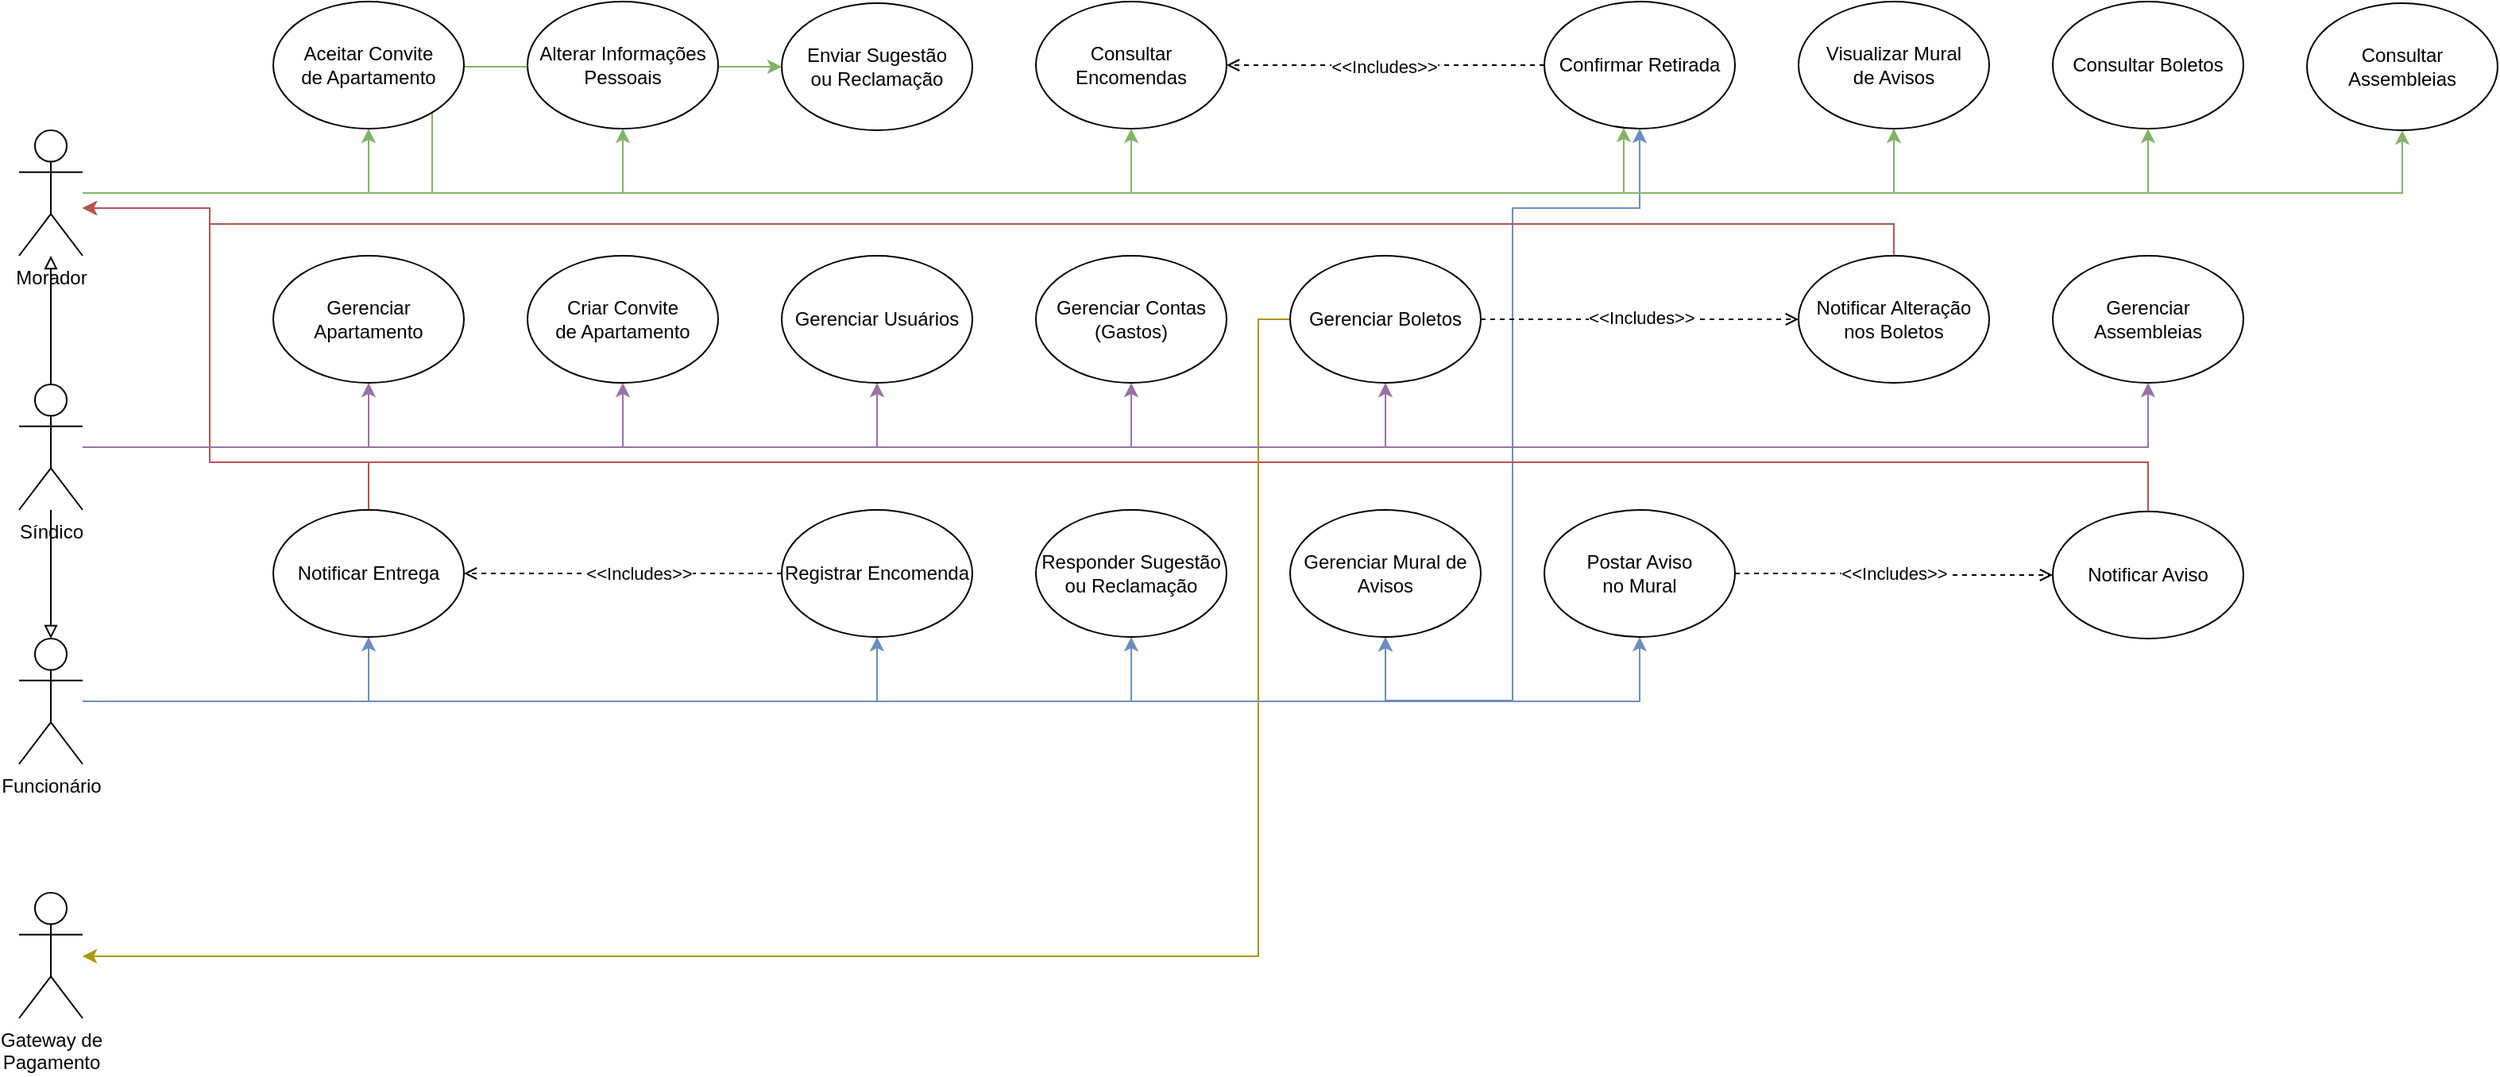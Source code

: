 <mxfile version="27.0.9">
  <diagram name="Page-1" id="zuLVGnt89NWVNDSCUZC6">
    <mxGraphModel dx="1026" dy="498" grid="1" gridSize="10" guides="1" tooltips="1" connect="1" arrows="1" fold="1" page="1" pageScale="1" pageWidth="1480" pageHeight="600" math="0" shadow="0">
      <root>
        <mxCell id="0" />
        <mxCell id="1" parent="0" />
        <mxCell id="qTvGbwnXBtMHC5gpHW07-14" style="edgeStyle=orthogonalEdgeStyle;rounded=0;orthogonalLoop=1;jettySize=auto;html=1;fillColor=#d5e8d4;strokeColor=#82b366;" parent="1" source="rDHHi_TD0cqusaaZg70z-161" target="ep7QZUt-c71aHGu1WVSc-7" edge="1">
          <mxGeometry relative="1" as="geometry" />
        </mxCell>
        <mxCell id="qTvGbwnXBtMHC5gpHW07-18" style="edgeStyle=orthogonalEdgeStyle;rounded=0;orthogonalLoop=1;jettySize=auto;html=1;fillColor=#d5e8d4;strokeColor=#82b366;" parent="1" source="rDHHi_TD0cqusaaZg70z-161" target="PcseFAsvbBpZ7DcTTn1L-3" edge="1">
          <mxGeometry relative="1" as="geometry" />
        </mxCell>
        <mxCell id="qTvGbwnXBtMHC5gpHW07-19" style="edgeStyle=orthogonalEdgeStyle;rounded=0;orthogonalLoop=1;jettySize=auto;html=1;fillColor=#d5e8d4;strokeColor=#82b366;" parent="1" source="rDHHi_TD0cqusaaZg70z-161" target="rDHHi_TD0cqusaaZg70z-257" edge="1">
          <mxGeometry relative="1" as="geometry" />
        </mxCell>
        <mxCell id="qTvGbwnXBtMHC5gpHW07-31" style="edgeStyle=orthogonalEdgeStyle;rounded=0;orthogonalLoop=1;jettySize=auto;html=1;fillColor=#d5e8d4;strokeColor=#82b366;" parent="1" source="rDHHi_TD0cqusaaZg70z-161" target="rDHHi_TD0cqusaaZg70z-227" edge="1">
          <mxGeometry relative="1" as="geometry" />
        </mxCell>
        <mxCell id="qTvGbwnXBtMHC5gpHW07-32" style="edgeStyle=orthogonalEdgeStyle;rounded=0;orthogonalLoop=1;jettySize=auto;html=1;fillColor=#d5e8d4;strokeColor=#82b366;" parent="1" source="rDHHi_TD0cqusaaZg70z-161" target="rDHHi_TD0cqusaaZg70z-232" edge="1">
          <mxGeometry relative="1" as="geometry">
            <Array as="points">
              <mxPoint x="1050" y="160" />
            </Array>
          </mxGeometry>
        </mxCell>
        <mxCell id="qTvGbwnXBtMHC5gpHW07-38" style="edgeStyle=orthogonalEdgeStyle;rounded=0;orthogonalLoop=1;jettySize=auto;html=1;fillColor=#d5e8d4;strokeColor=#82b366;" parent="1" source="rDHHi_TD0cqusaaZg70z-161" target="qTvGbwnXBtMHC5gpHW07-37" edge="1">
          <mxGeometry relative="1" as="geometry" />
        </mxCell>
        <mxCell id="rDHHi_TD0cqusaaZg70z-161" value="Morador" style="shape=umlActor;verticalLabelPosition=bottom;verticalAlign=top;html=1;outlineConnect=0;" parent="1" vertex="1">
          <mxGeometry x="40" y="121" width="40" height="79" as="geometry" />
        </mxCell>
        <mxCell id="rDHHi_TD0cqusaaZg70z-172" style="edgeStyle=orthogonalEdgeStyle;rounded=0;orthogonalLoop=1;jettySize=auto;html=1;endArrow=block;endFill=0;" parent="1" source="rDHHi_TD0cqusaaZg70z-162" target="rDHHi_TD0cqusaaZg70z-161" edge="1">
          <mxGeometry relative="1" as="geometry" />
        </mxCell>
        <mxCell id="qTvGbwnXBtMHC5gpHW07-15" style="edgeStyle=orthogonalEdgeStyle;rounded=0;orthogonalLoop=1;jettySize=auto;html=1;fillColor=#e1d5e7;strokeColor=#9673a6;" parent="1" source="rDHHi_TD0cqusaaZg70z-162" target="ep7QZUt-c71aHGu1WVSc-6" edge="1">
          <mxGeometry relative="1" as="geometry" />
        </mxCell>
        <mxCell id="qTvGbwnXBtMHC5gpHW07-20" style="edgeStyle=orthogonalEdgeStyle;rounded=0;orthogonalLoop=1;jettySize=auto;html=1;fillColor=#e1d5e7;strokeColor=#9673a6;" parent="1" source="rDHHi_TD0cqusaaZg70z-162" target="ep7QZUt-c71aHGu1WVSc-8" edge="1">
          <mxGeometry relative="1" as="geometry" />
        </mxCell>
        <mxCell id="qTvGbwnXBtMHC5gpHW07-21" style="edgeStyle=orthogonalEdgeStyle;rounded=0;orthogonalLoop=1;jettySize=auto;html=1;fillColor=#e1d5e7;strokeColor=#9673a6;" parent="1" source="rDHHi_TD0cqusaaZg70z-162" target="PcseFAsvbBpZ7DcTTn1L-2" edge="1">
          <mxGeometry relative="1" as="geometry" />
        </mxCell>
        <mxCell id="qTvGbwnXBtMHC5gpHW07-27" style="edgeStyle=orthogonalEdgeStyle;rounded=0;orthogonalLoop=1;jettySize=auto;html=1;fillColor=#e1d5e7;strokeColor=#9673a6;" parent="1" source="rDHHi_TD0cqusaaZg70z-162" target="qTvGbwnXBtMHC5gpHW07-26" edge="1">
          <mxGeometry relative="1" as="geometry" />
        </mxCell>
        <mxCell id="Tun0cHKZSHRLmtS34HvF-5" style="edgeStyle=orthogonalEdgeStyle;rounded=0;orthogonalLoop=1;jettySize=auto;html=1;fillColor=#6a00ff;strokeColor=light-dark(#9673A6,#9577A3);" parent="1" source="rDHHi_TD0cqusaaZg70z-162" target="Tun0cHKZSHRLmtS34HvF-1" edge="1">
          <mxGeometry relative="1" as="geometry" />
        </mxCell>
        <mxCell id="rDHHi_TD0cqusaaZg70z-162" value="Sí&lt;span style=&quot;background-color: transparent; color: light-dark(rgb(0, 0, 0), rgb(255, 255, 255));&quot;&gt;ndico&lt;/span&gt;" style="shape=umlActor;verticalLabelPosition=bottom;verticalAlign=top;html=1;outlineConnect=0;" parent="1" vertex="1">
          <mxGeometry x="40" y="281" width="40" height="79" as="geometry" />
        </mxCell>
        <mxCell id="qTvGbwnXBtMHC5gpHW07-16" style="edgeStyle=orthogonalEdgeStyle;rounded=0;orthogonalLoop=1;jettySize=auto;html=1;fillColor=#dae8fc;strokeColor=#6c8ebf;" parent="1" source="rDHHi_TD0cqusaaZg70z-216" target="rDHHi_TD0cqusaaZg70z-258" edge="1">
          <mxGeometry relative="1" as="geometry" />
        </mxCell>
        <mxCell id="qTvGbwnXBtMHC5gpHW07-23" style="edgeStyle=orthogonalEdgeStyle;rounded=0;orthogonalLoop=1;jettySize=auto;html=1;fillColor=#dae8fc;strokeColor=#6c8ebf;" parent="1" source="rDHHi_TD0cqusaaZg70z-216" target="rDHHi_TD0cqusaaZg70z-229" edge="1">
          <mxGeometry relative="1" as="geometry" />
        </mxCell>
        <mxCell id="qTvGbwnXBtMHC5gpHW07-24" style="edgeStyle=orthogonalEdgeStyle;rounded=0;orthogonalLoop=1;jettySize=auto;html=1;fillColor=#dae8fc;strokeColor=#6c8ebf;" parent="1" source="rDHHi_TD0cqusaaZg70z-216" target="rDHHi_TD0cqusaaZg70z-228" edge="1">
          <mxGeometry relative="1" as="geometry" />
        </mxCell>
        <mxCell id="qTvGbwnXBtMHC5gpHW07-34" style="edgeStyle=orthogonalEdgeStyle;rounded=0;orthogonalLoop=1;jettySize=auto;html=1;fillColor=#dae8fc;strokeColor=#6c8ebf;" parent="1" source="qTvGbwnXBtMHC5gpHW07-35" target="rDHHi_TD0cqusaaZg70z-232" edge="1">
          <mxGeometry relative="1" as="geometry">
            <Array as="points">
              <mxPoint x="900" y="480" />
              <mxPoint x="980" y="480" />
              <mxPoint x="980" y="170" />
              <mxPoint x="1060" y="170" />
            </Array>
          </mxGeometry>
        </mxCell>
        <mxCell id="qTvGbwnXBtMHC5gpHW07-36" style="edgeStyle=orthogonalEdgeStyle;rounded=0;orthogonalLoop=1;jettySize=auto;html=1;fillColor=#dae8fc;strokeColor=#6c8ebf;" parent="1" source="rDHHi_TD0cqusaaZg70z-216" target="qTvGbwnXBtMHC5gpHW07-35" edge="1">
          <mxGeometry relative="1" as="geometry" />
        </mxCell>
        <mxCell id="qTvGbwnXBtMHC5gpHW07-48" style="edgeStyle=orthogonalEdgeStyle;rounded=0;orthogonalLoop=1;jettySize=auto;html=1;fillColor=#dae8fc;strokeColor=#6c8ebf;" parent="1" source="rDHHi_TD0cqusaaZg70z-216" target="qTvGbwnXBtMHC5gpHW07-47" edge="1">
          <mxGeometry relative="1" as="geometry" />
        </mxCell>
        <mxCell id="rDHHi_TD0cqusaaZg70z-216" value="Funcionário" style="shape=umlActor;verticalLabelPosition=bottom;verticalAlign=top;html=1;outlineConnect=0;" parent="1" vertex="1">
          <mxGeometry x="40" y="441" width="40" height="79" as="geometry" />
        </mxCell>
        <mxCell id="rDHHi_TD0cqusaaZg70z-257" value="Enviar Sugestão&lt;div&gt;ou Reclamação&lt;/div&gt;" style="ellipse;whiteSpace=wrap;html=1;" parent="1" vertex="1">
          <mxGeometry x="520" y="41" width="120" height="80" as="geometry" />
        </mxCell>
        <mxCell id="rDHHi_TD0cqusaaZg70z-258" value="Responder Sugestão ou Reclamação" style="ellipse;whiteSpace=wrap;html=1;" parent="1" vertex="1">
          <mxGeometry x="680" y="360" width="120" height="80" as="geometry" />
        </mxCell>
        <mxCell id="PcseFAsvbBpZ7DcTTn1L-3" value="Alterar Informações Pessoais" style="ellipse;whiteSpace=wrap;html=1;" parent="1" vertex="1">
          <mxGeometry x="360" y="40" width="120" height="80" as="geometry" />
        </mxCell>
        <mxCell id="PcseFAsvbBpZ7DcTTn1L-2" value="Gerenciar Usuários" style="ellipse;whiteSpace=wrap;html=1;" parent="1" vertex="1">
          <mxGeometry x="520" y="200" width="120" height="80" as="geometry" />
        </mxCell>
        <mxCell id="ep7QZUt-c71aHGu1WVSc-6" value="Gerenciar Apartamento" style="ellipse;whiteSpace=wrap;html=1;" parent="1" vertex="1">
          <mxGeometry x="200" y="200" width="120" height="80" as="geometry" />
        </mxCell>
        <mxCell id="ep7QZUt-c71aHGu1WVSc-7" value="Aceitar Convite&lt;div&gt;de Apartamento&lt;/div&gt;" style="ellipse;whiteSpace=wrap;html=1;" parent="1" vertex="1">
          <mxGeometry x="200" y="40" width="120" height="80" as="geometry" />
        </mxCell>
        <mxCell id="ep7QZUt-c71aHGu1WVSc-8" value="Criar Convite&lt;div&gt;de Apartamento&lt;/div&gt;" style="ellipse;whiteSpace=wrap;html=1;" parent="1" vertex="1">
          <mxGeometry x="360" y="200" width="120" height="80" as="geometry" />
        </mxCell>
        <mxCell id="qTvGbwnXBtMHC5gpHW07-17" style="edgeStyle=orthogonalEdgeStyle;rounded=0;orthogonalLoop=1;jettySize=auto;html=1;endArrow=block;endFill=0;" parent="1" source="rDHHi_TD0cqusaaZg70z-162" target="rDHHi_TD0cqusaaZg70z-216" edge="1">
          <mxGeometry relative="1" as="geometry">
            <mxPoint x="70" y="260" as="sourcePoint" />
            <mxPoint x="70" y="210" as="targetPoint" />
            <Array as="points" />
          </mxGeometry>
        </mxCell>
        <mxCell id="rDHHi_TD0cqusaaZg70z-227" value="Consultar Encomendas" style="ellipse;whiteSpace=wrap;html=1;" parent="1" vertex="1">
          <mxGeometry x="680" y="40" width="120" height="80" as="geometry" />
        </mxCell>
        <mxCell id="rDHHi_TD0cqusaaZg70z-233" style="edgeStyle=orthogonalEdgeStyle;rounded=0;orthogonalLoop=1;jettySize=auto;html=1;endArrow=open;endFill=0;dashed=1;" parent="1" source="rDHHi_TD0cqusaaZg70z-232" target="rDHHi_TD0cqusaaZg70z-227" edge="1">
          <mxGeometry relative="1" as="geometry">
            <Array as="points">
              <mxPoint x="750" y="80" />
              <mxPoint x="750" y="80" />
            </Array>
          </mxGeometry>
        </mxCell>
        <mxCell id="rDHHi_TD0cqusaaZg70z-234" value="&amp;lt;&amp;lt;Includes&amp;gt;&amp;gt;" style="edgeLabel;html=1;align=center;verticalAlign=middle;resizable=0;points=[];" parent="rDHHi_TD0cqusaaZg70z-233" vertex="1" connectable="0">
          <mxGeometry x="0.01" y="1" relative="1" as="geometry">
            <mxPoint as="offset" />
          </mxGeometry>
        </mxCell>
        <mxCell id="rDHHi_TD0cqusaaZg70z-232" value="Confirmar Retirada" style="ellipse;whiteSpace=wrap;html=1;" parent="1" vertex="1">
          <mxGeometry x="1000" y="40" width="120" height="80" as="geometry" />
        </mxCell>
        <mxCell id="rDHHi_TD0cqusaaZg70z-228" value="Registrar Encomenda" style="ellipse;whiteSpace=wrap;html=1;" parent="1" vertex="1">
          <mxGeometry x="520" y="360" width="120" height="80" as="geometry" />
        </mxCell>
        <mxCell id="rDHHi_TD0cqusaaZg70z-230" style="edgeStyle=orthogonalEdgeStyle;rounded=0;orthogonalLoop=1;jettySize=auto;html=1;endArrow=open;endFill=0;dashed=1;" parent="1" source="rDHHi_TD0cqusaaZg70z-228" target="rDHHi_TD0cqusaaZg70z-229" edge="1">
          <mxGeometry relative="1" as="geometry">
            <mxPoint x="210" y="1030" as="targetPoint" />
          </mxGeometry>
        </mxCell>
        <mxCell id="rDHHi_TD0cqusaaZg70z-231" value="&amp;lt;&amp;lt;Includes&amp;gt;&amp;gt;" style="edgeLabel;html=1;align=center;verticalAlign=middle;resizable=0;points=[];" parent="rDHHi_TD0cqusaaZg70z-230" vertex="1" connectable="0">
          <mxGeometry x="-0.194" y="-1" relative="1" as="geometry">
            <mxPoint x="-10" y="1" as="offset" />
          </mxGeometry>
        </mxCell>
        <mxCell id="qTvGbwnXBtMHC5gpHW07-25" style="edgeStyle=orthogonalEdgeStyle;rounded=0;orthogonalLoop=1;jettySize=auto;html=1;fillColor=#f8cecc;strokeColor=#b85450;" parent="1" source="rDHHi_TD0cqusaaZg70z-229" target="rDHHi_TD0cqusaaZg70z-161" edge="1">
          <mxGeometry relative="1" as="geometry">
            <Array as="points">
              <mxPoint x="260" y="330" />
              <mxPoint x="160" y="330" />
              <mxPoint x="160" y="170" />
            </Array>
          </mxGeometry>
        </mxCell>
        <mxCell id="rDHHi_TD0cqusaaZg70z-229" value="Notificar Entrega" style="ellipse;whiteSpace=wrap;html=1;" parent="1" vertex="1">
          <mxGeometry x="200" y="360" width="120" height="80" as="geometry" />
        </mxCell>
        <mxCell id="qTvGbwnXBtMHC5gpHW07-26" value="Gerenciar Contas (Gastos)" style="ellipse;whiteSpace=wrap;html=1;" parent="1" vertex="1">
          <mxGeometry x="680" y="200" width="120" height="80" as="geometry" />
        </mxCell>
        <mxCell id="qTvGbwnXBtMHC5gpHW07-37" value="Visualizar Mural&lt;div&gt;de Avisos&lt;/div&gt;" style="ellipse;whiteSpace=wrap;html=1;" parent="1" vertex="1">
          <mxGeometry x="1160" y="40" width="120" height="80" as="geometry" />
        </mxCell>
        <mxCell id="qTvGbwnXBtMHC5gpHW07-45" style="edgeStyle=orthogonalEdgeStyle;rounded=0;orthogonalLoop=1;jettySize=auto;html=1;fillColor=#f8cecc;strokeColor=#b85450;" parent="1" source="qTvGbwnXBtMHC5gpHW07-40" target="rDHHi_TD0cqusaaZg70z-161" edge="1">
          <mxGeometry relative="1" as="geometry">
            <Array as="points">
              <mxPoint x="1380" y="330" />
              <mxPoint x="160" y="330" />
              <mxPoint x="160" y="170" />
            </Array>
          </mxGeometry>
        </mxCell>
        <mxCell id="qTvGbwnXBtMHC5gpHW07-40" value="Notificar Aviso" style="ellipse;whiteSpace=wrap;html=1;" parent="1" vertex="1">
          <mxGeometry x="1320" y="361" width="120" height="80" as="geometry" />
        </mxCell>
        <mxCell id="qTvGbwnXBtMHC5gpHW07-44" value="" style="edgeStyle=orthogonalEdgeStyle;rounded=0;orthogonalLoop=1;jettySize=auto;html=1;fillColor=#dae8fc;strokeColor=#6c8ebf;" parent="1" source="rDHHi_TD0cqusaaZg70z-216" target="qTvGbwnXBtMHC5gpHW07-35" edge="1">
          <mxGeometry relative="1" as="geometry">
            <mxPoint x="80" y="480" as="sourcePoint" />
            <mxPoint x="1070" y="119" as="targetPoint" />
            <Array as="points" />
          </mxGeometry>
        </mxCell>
        <mxCell id="qTvGbwnXBtMHC5gpHW07-35" value="Gerenciar Mural de Avisos" style="ellipse;whiteSpace=wrap;html=1;" parent="1" vertex="1">
          <mxGeometry x="840" y="360" width="120" height="80" as="geometry" />
        </mxCell>
        <mxCell id="qTvGbwnXBtMHC5gpHW07-49" style="edgeStyle=orthogonalEdgeStyle;rounded=0;orthogonalLoop=1;jettySize=auto;html=1;endArrow=open;endFill=0;dashed=1;" parent="1" source="qTvGbwnXBtMHC5gpHW07-47" target="qTvGbwnXBtMHC5gpHW07-40" edge="1">
          <mxGeometry relative="1" as="geometry" />
        </mxCell>
        <mxCell id="qTvGbwnXBtMHC5gpHW07-50" value="&amp;lt;&amp;lt;Includes&amp;gt;&amp;gt;" style="edgeLabel;html=1;align=center;verticalAlign=middle;resizable=0;points=[];" parent="qTvGbwnXBtMHC5gpHW07-49" vertex="1" connectable="0">
          <mxGeometry x="-0.452" y="2" relative="1" as="geometry">
            <mxPoint x="45" y="2" as="offset" />
          </mxGeometry>
        </mxCell>
        <mxCell id="qTvGbwnXBtMHC5gpHW07-47" value="Postar Aviso&lt;div&gt;no Mural&lt;/div&gt;" style="ellipse;whiteSpace=wrap;html=1;" parent="1" vertex="1">
          <mxGeometry x="1000" y="360" width="120" height="80" as="geometry" />
        </mxCell>
        <mxCell id="Tun0cHKZSHRLmtS34HvF-18" style="edgeStyle=orthogonalEdgeStyle;rounded=0;orthogonalLoop=1;jettySize=auto;html=1;fillColor=#e3c800;strokeColor=#B09500;" parent="1" source="Tun0cHKZSHRLmtS34HvF-1" target="Tun0cHKZSHRLmtS34HvF-15" edge="1">
          <mxGeometry relative="1" as="geometry">
            <Array as="points">
              <mxPoint x="820" y="240" />
              <mxPoint x="820" y="641" />
            </Array>
          </mxGeometry>
        </mxCell>
        <mxCell id="Tun0cHKZSHRLmtS34HvF-1" value="Gerenciar Boletos" style="ellipse;whiteSpace=wrap;html=1;" parent="1" vertex="1">
          <mxGeometry x="840" y="200" width="120" height="80" as="geometry" />
        </mxCell>
        <mxCell id="Tun0cHKZSHRLmtS34HvF-7" style="edgeStyle=orthogonalEdgeStyle;rounded=0;orthogonalLoop=1;jettySize=auto;html=1;fillColor=#a20025;strokeColor=#B85450;" parent="1" source="Tun0cHKZSHRLmtS34HvF-6" target="rDHHi_TD0cqusaaZg70z-161" edge="1">
          <mxGeometry relative="1" as="geometry">
            <Array as="points">
              <mxPoint x="1220" y="180" />
              <mxPoint x="160" y="180" />
              <mxPoint x="160" y="170" />
            </Array>
          </mxGeometry>
        </mxCell>
        <mxCell id="Tun0cHKZSHRLmtS34HvF-6" value="Notificar Alteração&lt;div&gt;nos Boletos&lt;/div&gt;" style="ellipse;whiteSpace=wrap;html=1;" parent="1" vertex="1">
          <mxGeometry x="1160" y="200" width="120" height="80" as="geometry" />
        </mxCell>
        <mxCell id="Tun0cHKZSHRLmtS34HvF-13" style="edgeStyle=orthogonalEdgeStyle;rounded=0;orthogonalLoop=1;jettySize=auto;html=1;endArrow=open;endFill=0;dashed=1;" parent="1" source="Tun0cHKZSHRLmtS34HvF-1" target="Tun0cHKZSHRLmtS34HvF-6" edge="1">
          <mxGeometry relative="1" as="geometry">
            <Array as="points" />
            <mxPoint x="1120" y="250" as="sourcePoint" />
            <mxPoint x="920" y="250" as="targetPoint" />
          </mxGeometry>
        </mxCell>
        <mxCell id="Tun0cHKZSHRLmtS34HvF-14" value="&amp;lt;&amp;lt;Includes&amp;gt;&amp;gt;" style="edgeLabel;html=1;align=center;verticalAlign=middle;resizable=0;points=[];" parent="Tun0cHKZSHRLmtS34HvF-13" vertex="1" connectable="0">
          <mxGeometry x="0.01" y="1" relative="1" as="geometry">
            <mxPoint as="offset" />
          </mxGeometry>
        </mxCell>
        <mxCell id="Tun0cHKZSHRLmtS34HvF-15" value="Gateway de&lt;div&gt;Pagamento&lt;/div&gt;" style="shape=umlActor;verticalLabelPosition=bottom;verticalAlign=top;html=1;outlineConnect=0;" parent="1" vertex="1">
          <mxGeometry x="40" y="601" width="40" height="79" as="geometry" />
        </mxCell>
        <mxCell id="Tun0cHKZSHRLmtS34HvF-19" value="Consultar Boletos" style="ellipse;whiteSpace=wrap;html=1;" parent="1" vertex="1">
          <mxGeometry x="1320" y="40" width="120" height="80" as="geometry" />
        </mxCell>
        <mxCell id="Tun0cHKZSHRLmtS34HvF-21" style="edgeStyle=orthogonalEdgeStyle;rounded=0;orthogonalLoop=1;jettySize=auto;html=1;fillColor=#d5e8d4;strokeColor=#82b366;" parent="1" source="rDHHi_TD0cqusaaZg70z-161" target="Tun0cHKZSHRLmtS34HvF-19" edge="1">
          <mxGeometry relative="1" as="geometry" />
        </mxCell>
        <mxCell id="rb0AVA1LsAEIQWakhFv_-1" value="Consultar Assembleias" style="ellipse;whiteSpace=wrap;html=1;" vertex="1" parent="1">
          <mxGeometry x="1480" y="41" width="120" height="80" as="geometry" />
        </mxCell>
        <mxCell id="rb0AVA1LsAEIQWakhFv_-2" style="edgeStyle=orthogonalEdgeStyle;rounded=0;orthogonalLoop=1;jettySize=auto;html=1;fillColor=#d5e8d4;strokeColor=#82b366;" edge="1" parent="1" source="rDHHi_TD0cqusaaZg70z-161" target="rb0AVA1LsAEIQWakhFv_-1">
          <mxGeometry relative="1" as="geometry">
            <mxPoint x="80" y="160" as="sourcePoint" />
            <mxPoint x="1380" y="120" as="targetPoint" />
            <Array as="points">
              <mxPoint x="1540" y="160" />
            </Array>
          </mxGeometry>
        </mxCell>
        <mxCell id="rb0AVA1LsAEIQWakhFv_-3" value="Gerenciar Assembleias" style="ellipse;whiteSpace=wrap;html=1;" vertex="1" parent="1">
          <mxGeometry x="1320" y="200" width="120" height="80" as="geometry" />
        </mxCell>
        <mxCell id="rb0AVA1LsAEIQWakhFv_-4" style="edgeStyle=orthogonalEdgeStyle;rounded=0;orthogonalLoop=1;jettySize=auto;html=1;fillColor=#6a00ff;strokeColor=light-dark(#9673A6,#9577A3);" edge="1" parent="1" source="rDHHi_TD0cqusaaZg70z-162" target="rb0AVA1LsAEIQWakhFv_-3">
          <mxGeometry relative="1" as="geometry" />
        </mxCell>
      </root>
    </mxGraphModel>
  </diagram>
</mxfile>
